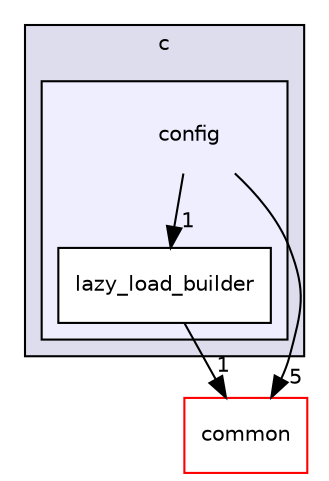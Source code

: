 digraph "include/launchdarkly/server_side/bindings/c/config" {
  compound=true
  node [ fontsize="10", fontname="Helvetica"];
  edge [ labelfontsize="10", labelfontname="Helvetica"];
  subgraph clusterdir_13b523482d186c9527fb1838247a5093 {
    graph [ bgcolor="#ddddee", pencolor="black", label="c" fontname="Helvetica", fontsize="10", URL="dir_13b523482d186c9527fb1838247a5093.html"]
  subgraph clusterdir_b963ce02278de7f169621fa596441142 {
    graph [ bgcolor="#eeeeff", pencolor="black", label="" URL="dir_b963ce02278de7f169621fa596441142.html"];
    dir_b963ce02278de7f169621fa596441142 [shape=plaintext label="config"];
  dir_ffe3afb3b2549e5de795f49a0e93f7ef [shape=box label="lazy_load_builder" fillcolor="white" style="filled" URL="dir_ffe3afb3b2549e5de795f49a0e93f7ef.html"];
  }
  }
  dir_bdd9a5d540de89e9fe90efdfc6973a4f [shape=box label="common" fillcolor="white" style="filled" color="red" URL="dir_bdd9a5d540de89e9fe90efdfc6973a4f.html"];
  dir_b963ce02278de7f169621fa596441142->dir_bdd9a5d540de89e9fe90efdfc6973a4f [headlabel="5", labeldistance=1.5 headhref="dir_000035_000000.html"];
  dir_b963ce02278de7f169621fa596441142->dir_ffe3afb3b2549e5de795f49a0e93f7ef [headlabel="1", labeldistance=1.5 headhref="dir_000035_000036.html"];
  dir_ffe3afb3b2549e5de795f49a0e93f7ef->dir_bdd9a5d540de89e9fe90efdfc6973a4f [headlabel="1", labeldistance=1.5 headhref="dir_000036_000000.html"];
}
